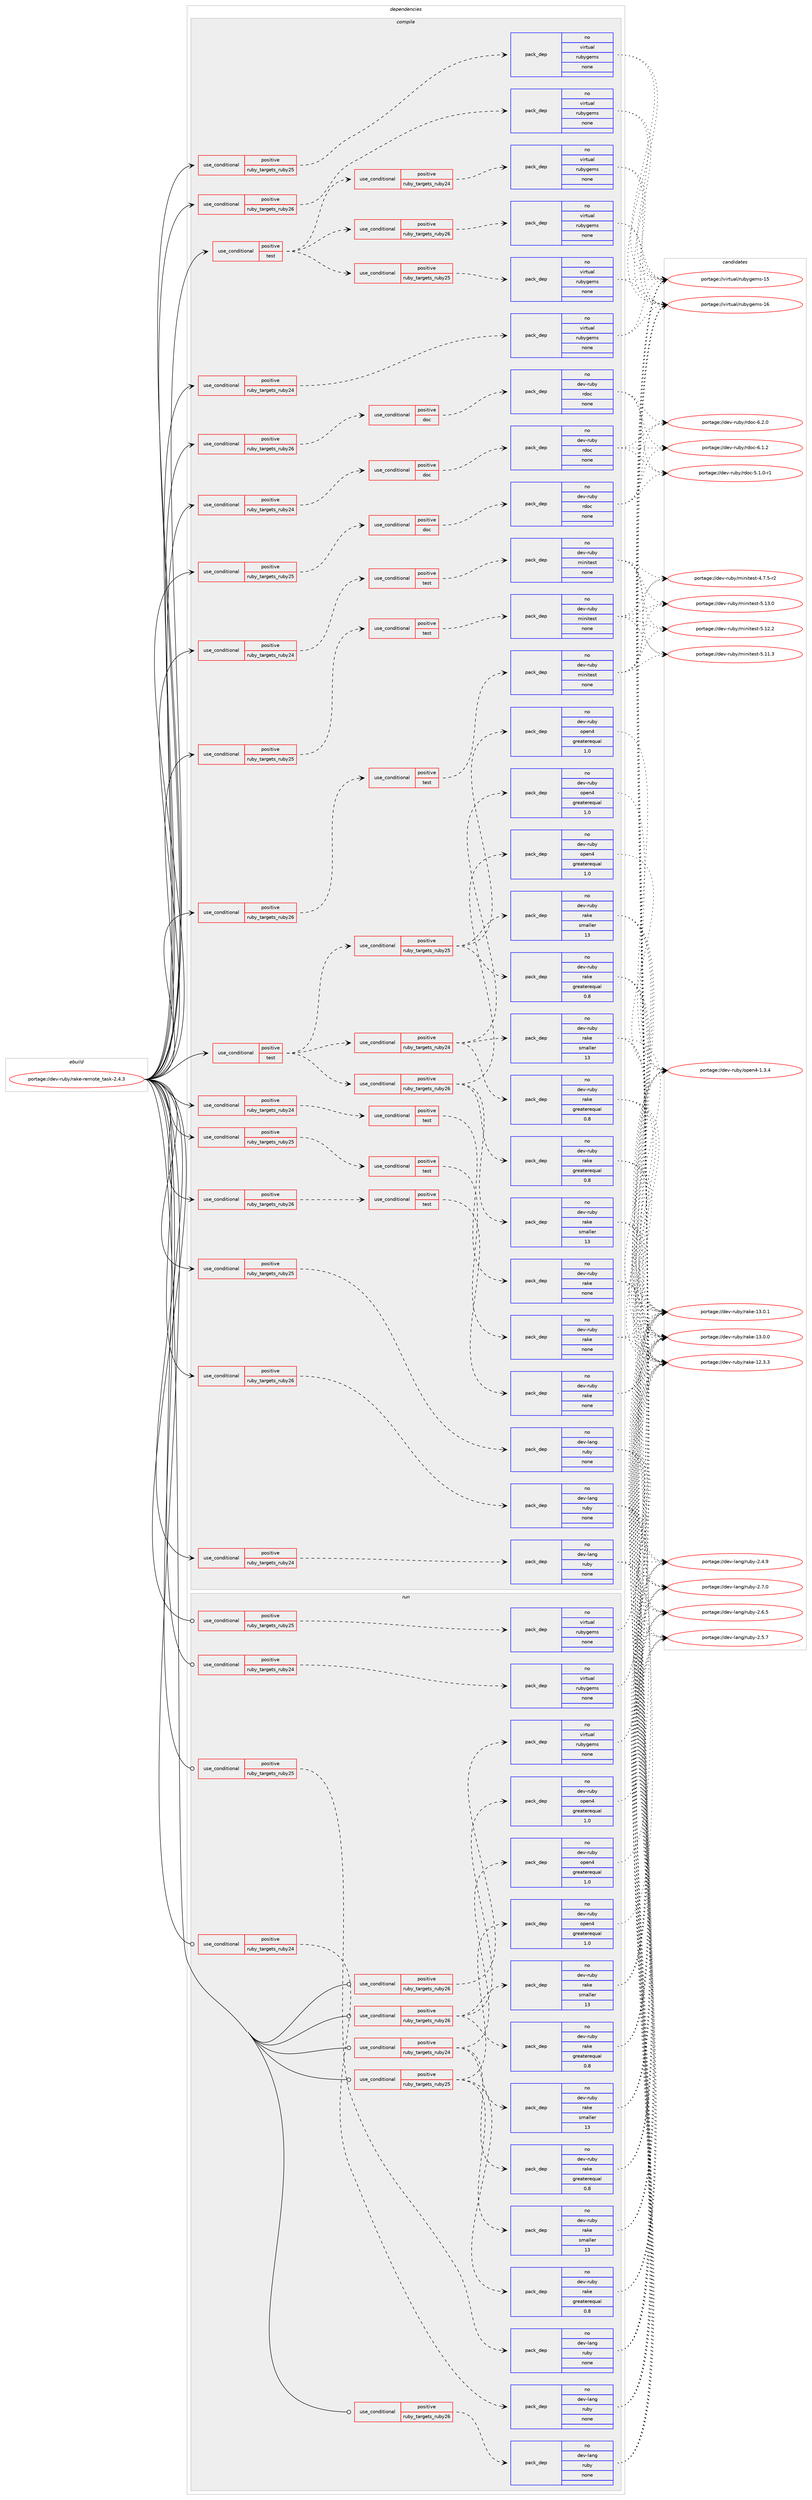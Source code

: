 digraph prolog {

# *************
# Graph options
# *************

newrank=true;
concentrate=true;
compound=true;
graph [rankdir=LR,fontname=Helvetica,fontsize=10,ranksep=1.5];#, ranksep=2.5, nodesep=0.2];
edge  [arrowhead=vee];
node  [fontname=Helvetica,fontsize=10];

# **********
# The ebuild
# **********

subgraph cluster_leftcol {
color=gray;
label=<<i>ebuild</i>>;
id [label="portage://dev-ruby/rake-remote_task-2.4.3", color=red, width=4, href="../dev-ruby/rake-remote_task-2.4.3.svg"];
}

# ****************
# The dependencies
# ****************

subgraph cluster_midcol {
color=gray;
label=<<i>dependencies</i>>;
subgraph cluster_compile {
fillcolor="#eeeeee";
style=filled;
label=<<i>compile</i>>;
subgraph cond76704 {
dependency335317 [label=<<TABLE BORDER="0" CELLBORDER="1" CELLSPACING="0" CELLPADDING="4"><TR><TD ROWSPAN="3" CELLPADDING="10">use_conditional</TD></TR><TR><TD>positive</TD></TR><TR><TD>ruby_targets_ruby24</TD></TR></TABLE>>, shape=none, color=red];
subgraph cond76705 {
dependency335318 [label=<<TABLE BORDER="0" CELLBORDER="1" CELLSPACING="0" CELLPADDING="4"><TR><TD ROWSPAN="3" CELLPADDING="10">use_conditional</TD></TR><TR><TD>positive</TD></TR><TR><TD>doc</TD></TR></TABLE>>, shape=none, color=red];
subgraph pack253866 {
dependency335319 [label=<<TABLE BORDER="0" CELLBORDER="1" CELLSPACING="0" CELLPADDING="4" WIDTH="220"><TR><TD ROWSPAN="6" CELLPADDING="30">pack_dep</TD></TR><TR><TD WIDTH="110">no</TD></TR><TR><TD>dev-ruby</TD></TR><TR><TD>rdoc</TD></TR><TR><TD>none</TD></TR><TR><TD></TD></TR></TABLE>>, shape=none, color=blue];
}
dependency335318:e -> dependency335319:w [weight=20,style="dashed",arrowhead="vee"];
}
dependency335317:e -> dependency335318:w [weight=20,style="dashed",arrowhead="vee"];
}
id:e -> dependency335317:w [weight=20,style="solid",arrowhead="vee"];
subgraph cond76706 {
dependency335320 [label=<<TABLE BORDER="0" CELLBORDER="1" CELLSPACING="0" CELLPADDING="4"><TR><TD ROWSPAN="3" CELLPADDING="10">use_conditional</TD></TR><TR><TD>positive</TD></TR><TR><TD>ruby_targets_ruby24</TD></TR></TABLE>>, shape=none, color=red];
subgraph cond76707 {
dependency335321 [label=<<TABLE BORDER="0" CELLBORDER="1" CELLSPACING="0" CELLPADDING="4"><TR><TD ROWSPAN="3" CELLPADDING="10">use_conditional</TD></TR><TR><TD>positive</TD></TR><TR><TD>test</TD></TR></TABLE>>, shape=none, color=red];
subgraph pack253867 {
dependency335322 [label=<<TABLE BORDER="0" CELLBORDER="1" CELLSPACING="0" CELLPADDING="4" WIDTH="220"><TR><TD ROWSPAN="6" CELLPADDING="30">pack_dep</TD></TR><TR><TD WIDTH="110">no</TD></TR><TR><TD>dev-ruby</TD></TR><TR><TD>minitest</TD></TR><TR><TD>none</TD></TR><TR><TD></TD></TR></TABLE>>, shape=none, color=blue];
}
dependency335321:e -> dependency335322:w [weight=20,style="dashed",arrowhead="vee"];
}
dependency335320:e -> dependency335321:w [weight=20,style="dashed",arrowhead="vee"];
}
id:e -> dependency335320:w [weight=20,style="solid",arrowhead="vee"];
subgraph cond76708 {
dependency335323 [label=<<TABLE BORDER="0" CELLBORDER="1" CELLSPACING="0" CELLPADDING="4"><TR><TD ROWSPAN="3" CELLPADDING="10">use_conditional</TD></TR><TR><TD>positive</TD></TR><TR><TD>ruby_targets_ruby24</TD></TR></TABLE>>, shape=none, color=red];
subgraph cond76709 {
dependency335324 [label=<<TABLE BORDER="0" CELLBORDER="1" CELLSPACING="0" CELLPADDING="4"><TR><TD ROWSPAN="3" CELLPADDING="10">use_conditional</TD></TR><TR><TD>positive</TD></TR><TR><TD>test</TD></TR></TABLE>>, shape=none, color=red];
subgraph pack253868 {
dependency335325 [label=<<TABLE BORDER="0" CELLBORDER="1" CELLSPACING="0" CELLPADDING="4" WIDTH="220"><TR><TD ROWSPAN="6" CELLPADDING="30">pack_dep</TD></TR><TR><TD WIDTH="110">no</TD></TR><TR><TD>dev-ruby</TD></TR><TR><TD>rake</TD></TR><TR><TD>none</TD></TR><TR><TD></TD></TR></TABLE>>, shape=none, color=blue];
}
dependency335324:e -> dependency335325:w [weight=20,style="dashed",arrowhead="vee"];
}
dependency335323:e -> dependency335324:w [weight=20,style="dashed",arrowhead="vee"];
}
id:e -> dependency335323:w [weight=20,style="solid",arrowhead="vee"];
subgraph cond76710 {
dependency335326 [label=<<TABLE BORDER="0" CELLBORDER="1" CELLSPACING="0" CELLPADDING="4"><TR><TD ROWSPAN="3" CELLPADDING="10">use_conditional</TD></TR><TR><TD>positive</TD></TR><TR><TD>ruby_targets_ruby24</TD></TR></TABLE>>, shape=none, color=red];
subgraph pack253869 {
dependency335327 [label=<<TABLE BORDER="0" CELLBORDER="1" CELLSPACING="0" CELLPADDING="4" WIDTH="220"><TR><TD ROWSPAN="6" CELLPADDING="30">pack_dep</TD></TR><TR><TD WIDTH="110">no</TD></TR><TR><TD>dev-lang</TD></TR><TR><TD>ruby</TD></TR><TR><TD>none</TD></TR><TR><TD></TD></TR></TABLE>>, shape=none, color=blue];
}
dependency335326:e -> dependency335327:w [weight=20,style="dashed",arrowhead="vee"];
}
id:e -> dependency335326:w [weight=20,style="solid",arrowhead="vee"];
subgraph cond76711 {
dependency335328 [label=<<TABLE BORDER="0" CELLBORDER="1" CELLSPACING="0" CELLPADDING="4"><TR><TD ROWSPAN="3" CELLPADDING="10">use_conditional</TD></TR><TR><TD>positive</TD></TR><TR><TD>ruby_targets_ruby24</TD></TR></TABLE>>, shape=none, color=red];
subgraph pack253870 {
dependency335329 [label=<<TABLE BORDER="0" CELLBORDER="1" CELLSPACING="0" CELLPADDING="4" WIDTH="220"><TR><TD ROWSPAN="6" CELLPADDING="30">pack_dep</TD></TR><TR><TD WIDTH="110">no</TD></TR><TR><TD>virtual</TD></TR><TR><TD>rubygems</TD></TR><TR><TD>none</TD></TR><TR><TD></TD></TR></TABLE>>, shape=none, color=blue];
}
dependency335328:e -> dependency335329:w [weight=20,style="dashed",arrowhead="vee"];
}
id:e -> dependency335328:w [weight=20,style="solid",arrowhead="vee"];
subgraph cond76712 {
dependency335330 [label=<<TABLE BORDER="0" CELLBORDER="1" CELLSPACING="0" CELLPADDING="4"><TR><TD ROWSPAN="3" CELLPADDING="10">use_conditional</TD></TR><TR><TD>positive</TD></TR><TR><TD>ruby_targets_ruby25</TD></TR></TABLE>>, shape=none, color=red];
subgraph cond76713 {
dependency335331 [label=<<TABLE BORDER="0" CELLBORDER="1" CELLSPACING="0" CELLPADDING="4"><TR><TD ROWSPAN="3" CELLPADDING="10">use_conditional</TD></TR><TR><TD>positive</TD></TR><TR><TD>doc</TD></TR></TABLE>>, shape=none, color=red];
subgraph pack253871 {
dependency335332 [label=<<TABLE BORDER="0" CELLBORDER="1" CELLSPACING="0" CELLPADDING="4" WIDTH="220"><TR><TD ROWSPAN="6" CELLPADDING="30">pack_dep</TD></TR><TR><TD WIDTH="110">no</TD></TR><TR><TD>dev-ruby</TD></TR><TR><TD>rdoc</TD></TR><TR><TD>none</TD></TR><TR><TD></TD></TR></TABLE>>, shape=none, color=blue];
}
dependency335331:e -> dependency335332:w [weight=20,style="dashed",arrowhead="vee"];
}
dependency335330:e -> dependency335331:w [weight=20,style="dashed",arrowhead="vee"];
}
id:e -> dependency335330:w [weight=20,style="solid",arrowhead="vee"];
subgraph cond76714 {
dependency335333 [label=<<TABLE BORDER="0" CELLBORDER="1" CELLSPACING="0" CELLPADDING="4"><TR><TD ROWSPAN="3" CELLPADDING="10">use_conditional</TD></TR><TR><TD>positive</TD></TR><TR><TD>ruby_targets_ruby25</TD></TR></TABLE>>, shape=none, color=red];
subgraph cond76715 {
dependency335334 [label=<<TABLE BORDER="0" CELLBORDER="1" CELLSPACING="0" CELLPADDING="4"><TR><TD ROWSPAN="3" CELLPADDING="10">use_conditional</TD></TR><TR><TD>positive</TD></TR><TR><TD>test</TD></TR></TABLE>>, shape=none, color=red];
subgraph pack253872 {
dependency335335 [label=<<TABLE BORDER="0" CELLBORDER="1" CELLSPACING="0" CELLPADDING="4" WIDTH="220"><TR><TD ROWSPAN="6" CELLPADDING="30">pack_dep</TD></TR><TR><TD WIDTH="110">no</TD></TR><TR><TD>dev-ruby</TD></TR><TR><TD>minitest</TD></TR><TR><TD>none</TD></TR><TR><TD></TD></TR></TABLE>>, shape=none, color=blue];
}
dependency335334:e -> dependency335335:w [weight=20,style="dashed",arrowhead="vee"];
}
dependency335333:e -> dependency335334:w [weight=20,style="dashed",arrowhead="vee"];
}
id:e -> dependency335333:w [weight=20,style="solid",arrowhead="vee"];
subgraph cond76716 {
dependency335336 [label=<<TABLE BORDER="0" CELLBORDER="1" CELLSPACING="0" CELLPADDING="4"><TR><TD ROWSPAN="3" CELLPADDING="10">use_conditional</TD></TR><TR><TD>positive</TD></TR><TR><TD>ruby_targets_ruby25</TD></TR></TABLE>>, shape=none, color=red];
subgraph cond76717 {
dependency335337 [label=<<TABLE BORDER="0" CELLBORDER="1" CELLSPACING="0" CELLPADDING="4"><TR><TD ROWSPAN="3" CELLPADDING="10">use_conditional</TD></TR><TR><TD>positive</TD></TR><TR><TD>test</TD></TR></TABLE>>, shape=none, color=red];
subgraph pack253873 {
dependency335338 [label=<<TABLE BORDER="0" CELLBORDER="1" CELLSPACING="0" CELLPADDING="4" WIDTH="220"><TR><TD ROWSPAN="6" CELLPADDING="30">pack_dep</TD></TR><TR><TD WIDTH="110">no</TD></TR><TR><TD>dev-ruby</TD></TR><TR><TD>rake</TD></TR><TR><TD>none</TD></TR><TR><TD></TD></TR></TABLE>>, shape=none, color=blue];
}
dependency335337:e -> dependency335338:w [weight=20,style="dashed",arrowhead="vee"];
}
dependency335336:e -> dependency335337:w [weight=20,style="dashed",arrowhead="vee"];
}
id:e -> dependency335336:w [weight=20,style="solid",arrowhead="vee"];
subgraph cond76718 {
dependency335339 [label=<<TABLE BORDER="0" CELLBORDER="1" CELLSPACING="0" CELLPADDING="4"><TR><TD ROWSPAN="3" CELLPADDING="10">use_conditional</TD></TR><TR><TD>positive</TD></TR><TR><TD>ruby_targets_ruby25</TD></TR></TABLE>>, shape=none, color=red];
subgraph pack253874 {
dependency335340 [label=<<TABLE BORDER="0" CELLBORDER="1" CELLSPACING="0" CELLPADDING="4" WIDTH="220"><TR><TD ROWSPAN="6" CELLPADDING="30">pack_dep</TD></TR><TR><TD WIDTH="110">no</TD></TR><TR><TD>dev-lang</TD></TR><TR><TD>ruby</TD></TR><TR><TD>none</TD></TR><TR><TD></TD></TR></TABLE>>, shape=none, color=blue];
}
dependency335339:e -> dependency335340:w [weight=20,style="dashed",arrowhead="vee"];
}
id:e -> dependency335339:w [weight=20,style="solid",arrowhead="vee"];
subgraph cond76719 {
dependency335341 [label=<<TABLE BORDER="0" CELLBORDER="1" CELLSPACING="0" CELLPADDING="4"><TR><TD ROWSPAN="3" CELLPADDING="10">use_conditional</TD></TR><TR><TD>positive</TD></TR><TR><TD>ruby_targets_ruby25</TD></TR></TABLE>>, shape=none, color=red];
subgraph pack253875 {
dependency335342 [label=<<TABLE BORDER="0" CELLBORDER="1" CELLSPACING="0" CELLPADDING="4" WIDTH="220"><TR><TD ROWSPAN="6" CELLPADDING="30">pack_dep</TD></TR><TR><TD WIDTH="110">no</TD></TR><TR><TD>virtual</TD></TR><TR><TD>rubygems</TD></TR><TR><TD>none</TD></TR><TR><TD></TD></TR></TABLE>>, shape=none, color=blue];
}
dependency335341:e -> dependency335342:w [weight=20,style="dashed",arrowhead="vee"];
}
id:e -> dependency335341:w [weight=20,style="solid",arrowhead="vee"];
subgraph cond76720 {
dependency335343 [label=<<TABLE BORDER="0" CELLBORDER="1" CELLSPACING="0" CELLPADDING="4"><TR><TD ROWSPAN="3" CELLPADDING="10">use_conditional</TD></TR><TR><TD>positive</TD></TR><TR><TD>ruby_targets_ruby26</TD></TR></TABLE>>, shape=none, color=red];
subgraph cond76721 {
dependency335344 [label=<<TABLE BORDER="0" CELLBORDER="1" CELLSPACING="0" CELLPADDING="4"><TR><TD ROWSPAN="3" CELLPADDING="10">use_conditional</TD></TR><TR><TD>positive</TD></TR><TR><TD>doc</TD></TR></TABLE>>, shape=none, color=red];
subgraph pack253876 {
dependency335345 [label=<<TABLE BORDER="0" CELLBORDER="1" CELLSPACING="0" CELLPADDING="4" WIDTH="220"><TR><TD ROWSPAN="6" CELLPADDING="30">pack_dep</TD></TR><TR><TD WIDTH="110">no</TD></TR><TR><TD>dev-ruby</TD></TR><TR><TD>rdoc</TD></TR><TR><TD>none</TD></TR><TR><TD></TD></TR></TABLE>>, shape=none, color=blue];
}
dependency335344:e -> dependency335345:w [weight=20,style="dashed",arrowhead="vee"];
}
dependency335343:e -> dependency335344:w [weight=20,style="dashed",arrowhead="vee"];
}
id:e -> dependency335343:w [weight=20,style="solid",arrowhead="vee"];
subgraph cond76722 {
dependency335346 [label=<<TABLE BORDER="0" CELLBORDER="1" CELLSPACING="0" CELLPADDING="4"><TR><TD ROWSPAN="3" CELLPADDING="10">use_conditional</TD></TR><TR><TD>positive</TD></TR><TR><TD>ruby_targets_ruby26</TD></TR></TABLE>>, shape=none, color=red];
subgraph cond76723 {
dependency335347 [label=<<TABLE BORDER="0" CELLBORDER="1" CELLSPACING="0" CELLPADDING="4"><TR><TD ROWSPAN="3" CELLPADDING="10">use_conditional</TD></TR><TR><TD>positive</TD></TR><TR><TD>test</TD></TR></TABLE>>, shape=none, color=red];
subgraph pack253877 {
dependency335348 [label=<<TABLE BORDER="0" CELLBORDER="1" CELLSPACING="0" CELLPADDING="4" WIDTH="220"><TR><TD ROWSPAN="6" CELLPADDING="30">pack_dep</TD></TR><TR><TD WIDTH="110">no</TD></TR><TR><TD>dev-ruby</TD></TR><TR><TD>minitest</TD></TR><TR><TD>none</TD></TR><TR><TD></TD></TR></TABLE>>, shape=none, color=blue];
}
dependency335347:e -> dependency335348:w [weight=20,style="dashed",arrowhead="vee"];
}
dependency335346:e -> dependency335347:w [weight=20,style="dashed",arrowhead="vee"];
}
id:e -> dependency335346:w [weight=20,style="solid",arrowhead="vee"];
subgraph cond76724 {
dependency335349 [label=<<TABLE BORDER="0" CELLBORDER="1" CELLSPACING="0" CELLPADDING="4"><TR><TD ROWSPAN="3" CELLPADDING="10">use_conditional</TD></TR><TR><TD>positive</TD></TR><TR><TD>ruby_targets_ruby26</TD></TR></TABLE>>, shape=none, color=red];
subgraph cond76725 {
dependency335350 [label=<<TABLE BORDER="0" CELLBORDER="1" CELLSPACING="0" CELLPADDING="4"><TR><TD ROWSPAN="3" CELLPADDING="10">use_conditional</TD></TR><TR><TD>positive</TD></TR><TR><TD>test</TD></TR></TABLE>>, shape=none, color=red];
subgraph pack253878 {
dependency335351 [label=<<TABLE BORDER="0" CELLBORDER="1" CELLSPACING="0" CELLPADDING="4" WIDTH="220"><TR><TD ROWSPAN="6" CELLPADDING="30">pack_dep</TD></TR><TR><TD WIDTH="110">no</TD></TR><TR><TD>dev-ruby</TD></TR><TR><TD>rake</TD></TR><TR><TD>none</TD></TR><TR><TD></TD></TR></TABLE>>, shape=none, color=blue];
}
dependency335350:e -> dependency335351:w [weight=20,style="dashed",arrowhead="vee"];
}
dependency335349:e -> dependency335350:w [weight=20,style="dashed",arrowhead="vee"];
}
id:e -> dependency335349:w [weight=20,style="solid",arrowhead="vee"];
subgraph cond76726 {
dependency335352 [label=<<TABLE BORDER="0" CELLBORDER="1" CELLSPACING="0" CELLPADDING="4"><TR><TD ROWSPAN="3" CELLPADDING="10">use_conditional</TD></TR><TR><TD>positive</TD></TR><TR><TD>ruby_targets_ruby26</TD></TR></TABLE>>, shape=none, color=red];
subgraph pack253879 {
dependency335353 [label=<<TABLE BORDER="0" CELLBORDER="1" CELLSPACING="0" CELLPADDING="4" WIDTH="220"><TR><TD ROWSPAN="6" CELLPADDING="30">pack_dep</TD></TR><TR><TD WIDTH="110">no</TD></TR><TR><TD>dev-lang</TD></TR><TR><TD>ruby</TD></TR><TR><TD>none</TD></TR><TR><TD></TD></TR></TABLE>>, shape=none, color=blue];
}
dependency335352:e -> dependency335353:w [weight=20,style="dashed",arrowhead="vee"];
}
id:e -> dependency335352:w [weight=20,style="solid",arrowhead="vee"];
subgraph cond76727 {
dependency335354 [label=<<TABLE BORDER="0" CELLBORDER="1" CELLSPACING="0" CELLPADDING="4"><TR><TD ROWSPAN="3" CELLPADDING="10">use_conditional</TD></TR><TR><TD>positive</TD></TR><TR><TD>ruby_targets_ruby26</TD></TR></TABLE>>, shape=none, color=red];
subgraph pack253880 {
dependency335355 [label=<<TABLE BORDER="0" CELLBORDER="1" CELLSPACING="0" CELLPADDING="4" WIDTH="220"><TR><TD ROWSPAN="6" CELLPADDING="30">pack_dep</TD></TR><TR><TD WIDTH="110">no</TD></TR><TR><TD>virtual</TD></TR><TR><TD>rubygems</TD></TR><TR><TD>none</TD></TR><TR><TD></TD></TR></TABLE>>, shape=none, color=blue];
}
dependency335354:e -> dependency335355:w [weight=20,style="dashed",arrowhead="vee"];
}
id:e -> dependency335354:w [weight=20,style="solid",arrowhead="vee"];
subgraph cond76728 {
dependency335356 [label=<<TABLE BORDER="0" CELLBORDER="1" CELLSPACING="0" CELLPADDING="4"><TR><TD ROWSPAN="3" CELLPADDING="10">use_conditional</TD></TR><TR><TD>positive</TD></TR><TR><TD>test</TD></TR></TABLE>>, shape=none, color=red];
subgraph cond76729 {
dependency335357 [label=<<TABLE BORDER="0" CELLBORDER="1" CELLSPACING="0" CELLPADDING="4"><TR><TD ROWSPAN="3" CELLPADDING="10">use_conditional</TD></TR><TR><TD>positive</TD></TR><TR><TD>ruby_targets_ruby24</TD></TR></TABLE>>, shape=none, color=red];
subgraph pack253881 {
dependency335358 [label=<<TABLE BORDER="0" CELLBORDER="1" CELLSPACING="0" CELLPADDING="4" WIDTH="220"><TR><TD ROWSPAN="6" CELLPADDING="30">pack_dep</TD></TR><TR><TD WIDTH="110">no</TD></TR><TR><TD>dev-ruby</TD></TR><TR><TD>open4</TD></TR><TR><TD>greaterequal</TD></TR><TR><TD>1.0</TD></TR></TABLE>>, shape=none, color=blue];
}
dependency335357:e -> dependency335358:w [weight=20,style="dashed",arrowhead="vee"];
subgraph pack253882 {
dependency335359 [label=<<TABLE BORDER="0" CELLBORDER="1" CELLSPACING="0" CELLPADDING="4" WIDTH="220"><TR><TD ROWSPAN="6" CELLPADDING="30">pack_dep</TD></TR><TR><TD WIDTH="110">no</TD></TR><TR><TD>dev-ruby</TD></TR><TR><TD>rake</TD></TR><TR><TD>greaterequal</TD></TR><TR><TD>0.8</TD></TR></TABLE>>, shape=none, color=blue];
}
dependency335357:e -> dependency335359:w [weight=20,style="dashed",arrowhead="vee"];
subgraph pack253883 {
dependency335360 [label=<<TABLE BORDER="0" CELLBORDER="1" CELLSPACING="0" CELLPADDING="4" WIDTH="220"><TR><TD ROWSPAN="6" CELLPADDING="30">pack_dep</TD></TR><TR><TD WIDTH="110">no</TD></TR><TR><TD>dev-ruby</TD></TR><TR><TD>rake</TD></TR><TR><TD>smaller</TD></TR><TR><TD>13</TD></TR></TABLE>>, shape=none, color=blue];
}
dependency335357:e -> dependency335360:w [weight=20,style="dashed",arrowhead="vee"];
}
dependency335356:e -> dependency335357:w [weight=20,style="dashed",arrowhead="vee"];
subgraph cond76730 {
dependency335361 [label=<<TABLE BORDER="0" CELLBORDER="1" CELLSPACING="0" CELLPADDING="4"><TR><TD ROWSPAN="3" CELLPADDING="10">use_conditional</TD></TR><TR><TD>positive</TD></TR><TR><TD>ruby_targets_ruby25</TD></TR></TABLE>>, shape=none, color=red];
subgraph pack253884 {
dependency335362 [label=<<TABLE BORDER="0" CELLBORDER="1" CELLSPACING="0" CELLPADDING="4" WIDTH="220"><TR><TD ROWSPAN="6" CELLPADDING="30">pack_dep</TD></TR><TR><TD WIDTH="110">no</TD></TR><TR><TD>dev-ruby</TD></TR><TR><TD>open4</TD></TR><TR><TD>greaterequal</TD></TR><TR><TD>1.0</TD></TR></TABLE>>, shape=none, color=blue];
}
dependency335361:e -> dependency335362:w [weight=20,style="dashed",arrowhead="vee"];
subgraph pack253885 {
dependency335363 [label=<<TABLE BORDER="0" CELLBORDER="1" CELLSPACING="0" CELLPADDING="4" WIDTH="220"><TR><TD ROWSPAN="6" CELLPADDING="30">pack_dep</TD></TR><TR><TD WIDTH="110">no</TD></TR><TR><TD>dev-ruby</TD></TR><TR><TD>rake</TD></TR><TR><TD>greaterequal</TD></TR><TR><TD>0.8</TD></TR></TABLE>>, shape=none, color=blue];
}
dependency335361:e -> dependency335363:w [weight=20,style="dashed",arrowhead="vee"];
subgraph pack253886 {
dependency335364 [label=<<TABLE BORDER="0" CELLBORDER="1" CELLSPACING="0" CELLPADDING="4" WIDTH="220"><TR><TD ROWSPAN="6" CELLPADDING="30">pack_dep</TD></TR><TR><TD WIDTH="110">no</TD></TR><TR><TD>dev-ruby</TD></TR><TR><TD>rake</TD></TR><TR><TD>smaller</TD></TR><TR><TD>13</TD></TR></TABLE>>, shape=none, color=blue];
}
dependency335361:e -> dependency335364:w [weight=20,style="dashed",arrowhead="vee"];
}
dependency335356:e -> dependency335361:w [weight=20,style="dashed",arrowhead="vee"];
subgraph cond76731 {
dependency335365 [label=<<TABLE BORDER="0" CELLBORDER="1" CELLSPACING="0" CELLPADDING="4"><TR><TD ROWSPAN="3" CELLPADDING="10">use_conditional</TD></TR><TR><TD>positive</TD></TR><TR><TD>ruby_targets_ruby26</TD></TR></TABLE>>, shape=none, color=red];
subgraph pack253887 {
dependency335366 [label=<<TABLE BORDER="0" CELLBORDER="1" CELLSPACING="0" CELLPADDING="4" WIDTH="220"><TR><TD ROWSPAN="6" CELLPADDING="30">pack_dep</TD></TR><TR><TD WIDTH="110">no</TD></TR><TR><TD>dev-ruby</TD></TR><TR><TD>open4</TD></TR><TR><TD>greaterequal</TD></TR><TR><TD>1.0</TD></TR></TABLE>>, shape=none, color=blue];
}
dependency335365:e -> dependency335366:w [weight=20,style="dashed",arrowhead="vee"];
subgraph pack253888 {
dependency335367 [label=<<TABLE BORDER="0" CELLBORDER="1" CELLSPACING="0" CELLPADDING="4" WIDTH="220"><TR><TD ROWSPAN="6" CELLPADDING="30">pack_dep</TD></TR><TR><TD WIDTH="110">no</TD></TR><TR><TD>dev-ruby</TD></TR><TR><TD>rake</TD></TR><TR><TD>greaterequal</TD></TR><TR><TD>0.8</TD></TR></TABLE>>, shape=none, color=blue];
}
dependency335365:e -> dependency335367:w [weight=20,style="dashed",arrowhead="vee"];
subgraph pack253889 {
dependency335368 [label=<<TABLE BORDER="0" CELLBORDER="1" CELLSPACING="0" CELLPADDING="4" WIDTH="220"><TR><TD ROWSPAN="6" CELLPADDING="30">pack_dep</TD></TR><TR><TD WIDTH="110">no</TD></TR><TR><TD>dev-ruby</TD></TR><TR><TD>rake</TD></TR><TR><TD>smaller</TD></TR><TR><TD>13</TD></TR></TABLE>>, shape=none, color=blue];
}
dependency335365:e -> dependency335368:w [weight=20,style="dashed",arrowhead="vee"];
}
dependency335356:e -> dependency335365:w [weight=20,style="dashed",arrowhead="vee"];
}
id:e -> dependency335356:w [weight=20,style="solid",arrowhead="vee"];
subgraph cond76732 {
dependency335369 [label=<<TABLE BORDER="0" CELLBORDER="1" CELLSPACING="0" CELLPADDING="4"><TR><TD ROWSPAN="3" CELLPADDING="10">use_conditional</TD></TR><TR><TD>positive</TD></TR><TR><TD>test</TD></TR></TABLE>>, shape=none, color=red];
subgraph cond76733 {
dependency335370 [label=<<TABLE BORDER="0" CELLBORDER="1" CELLSPACING="0" CELLPADDING="4"><TR><TD ROWSPAN="3" CELLPADDING="10">use_conditional</TD></TR><TR><TD>positive</TD></TR><TR><TD>ruby_targets_ruby24</TD></TR></TABLE>>, shape=none, color=red];
subgraph pack253890 {
dependency335371 [label=<<TABLE BORDER="0" CELLBORDER="1" CELLSPACING="0" CELLPADDING="4" WIDTH="220"><TR><TD ROWSPAN="6" CELLPADDING="30">pack_dep</TD></TR><TR><TD WIDTH="110">no</TD></TR><TR><TD>virtual</TD></TR><TR><TD>rubygems</TD></TR><TR><TD>none</TD></TR><TR><TD></TD></TR></TABLE>>, shape=none, color=blue];
}
dependency335370:e -> dependency335371:w [weight=20,style="dashed",arrowhead="vee"];
}
dependency335369:e -> dependency335370:w [weight=20,style="dashed",arrowhead="vee"];
subgraph cond76734 {
dependency335372 [label=<<TABLE BORDER="0" CELLBORDER="1" CELLSPACING="0" CELLPADDING="4"><TR><TD ROWSPAN="3" CELLPADDING="10">use_conditional</TD></TR><TR><TD>positive</TD></TR><TR><TD>ruby_targets_ruby25</TD></TR></TABLE>>, shape=none, color=red];
subgraph pack253891 {
dependency335373 [label=<<TABLE BORDER="0" CELLBORDER="1" CELLSPACING="0" CELLPADDING="4" WIDTH="220"><TR><TD ROWSPAN="6" CELLPADDING="30">pack_dep</TD></TR><TR><TD WIDTH="110">no</TD></TR><TR><TD>virtual</TD></TR><TR><TD>rubygems</TD></TR><TR><TD>none</TD></TR><TR><TD></TD></TR></TABLE>>, shape=none, color=blue];
}
dependency335372:e -> dependency335373:w [weight=20,style="dashed",arrowhead="vee"];
}
dependency335369:e -> dependency335372:w [weight=20,style="dashed",arrowhead="vee"];
subgraph cond76735 {
dependency335374 [label=<<TABLE BORDER="0" CELLBORDER="1" CELLSPACING="0" CELLPADDING="4"><TR><TD ROWSPAN="3" CELLPADDING="10">use_conditional</TD></TR><TR><TD>positive</TD></TR><TR><TD>ruby_targets_ruby26</TD></TR></TABLE>>, shape=none, color=red];
subgraph pack253892 {
dependency335375 [label=<<TABLE BORDER="0" CELLBORDER="1" CELLSPACING="0" CELLPADDING="4" WIDTH="220"><TR><TD ROWSPAN="6" CELLPADDING="30">pack_dep</TD></TR><TR><TD WIDTH="110">no</TD></TR><TR><TD>virtual</TD></TR><TR><TD>rubygems</TD></TR><TR><TD>none</TD></TR><TR><TD></TD></TR></TABLE>>, shape=none, color=blue];
}
dependency335374:e -> dependency335375:w [weight=20,style="dashed",arrowhead="vee"];
}
dependency335369:e -> dependency335374:w [weight=20,style="dashed",arrowhead="vee"];
}
id:e -> dependency335369:w [weight=20,style="solid",arrowhead="vee"];
}
subgraph cluster_compileandrun {
fillcolor="#eeeeee";
style=filled;
label=<<i>compile and run</i>>;
}
subgraph cluster_run {
fillcolor="#eeeeee";
style=filled;
label=<<i>run</i>>;
subgraph cond76736 {
dependency335376 [label=<<TABLE BORDER="0" CELLBORDER="1" CELLSPACING="0" CELLPADDING="4"><TR><TD ROWSPAN="3" CELLPADDING="10">use_conditional</TD></TR><TR><TD>positive</TD></TR><TR><TD>ruby_targets_ruby24</TD></TR></TABLE>>, shape=none, color=red];
subgraph pack253893 {
dependency335377 [label=<<TABLE BORDER="0" CELLBORDER="1" CELLSPACING="0" CELLPADDING="4" WIDTH="220"><TR><TD ROWSPAN="6" CELLPADDING="30">pack_dep</TD></TR><TR><TD WIDTH="110">no</TD></TR><TR><TD>dev-lang</TD></TR><TR><TD>ruby</TD></TR><TR><TD>none</TD></TR><TR><TD></TD></TR></TABLE>>, shape=none, color=blue];
}
dependency335376:e -> dependency335377:w [weight=20,style="dashed",arrowhead="vee"];
}
id:e -> dependency335376:w [weight=20,style="solid",arrowhead="odot"];
subgraph cond76737 {
dependency335378 [label=<<TABLE BORDER="0" CELLBORDER="1" CELLSPACING="0" CELLPADDING="4"><TR><TD ROWSPAN="3" CELLPADDING="10">use_conditional</TD></TR><TR><TD>positive</TD></TR><TR><TD>ruby_targets_ruby24</TD></TR></TABLE>>, shape=none, color=red];
subgraph pack253894 {
dependency335379 [label=<<TABLE BORDER="0" CELLBORDER="1" CELLSPACING="0" CELLPADDING="4" WIDTH="220"><TR><TD ROWSPAN="6" CELLPADDING="30">pack_dep</TD></TR><TR><TD WIDTH="110">no</TD></TR><TR><TD>dev-ruby</TD></TR><TR><TD>open4</TD></TR><TR><TD>greaterequal</TD></TR><TR><TD>1.0</TD></TR></TABLE>>, shape=none, color=blue];
}
dependency335378:e -> dependency335379:w [weight=20,style="dashed",arrowhead="vee"];
subgraph pack253895 {
dependency335380 [label=<<TABLE BORDER="0" CELLBORDER="1" CELLSPACING="0" CELLPADDING="4" WIDTH="220"><TR><TD ROWSPAN="6" CELLPADDING="30">pack_dep</TD></TR><TR><TD WIDTH="110">no</TD></TR><TR><TD>dev-ruby</TD></TR><TR><TD>rake</TD></TR><TR><TD>greaterequal</TD></TR><TR><TD>0.8</TD></TR></TABLE>>, shape=none, color=blue];
}
dependency335378:e -> dependency335380:w [weight=20,style="dashed",arrowhead="vee"];
subgraph pack253896 {
dependency335381 [label=<<TABLE BORDER="0" CELLBORDER="1" CELLSPACING="0" CELLPADDING="4" WIDTH="220"><TR><TD ROWSPAN="6" CELLPADDING="30">pack_dep</TD></TR><TR><TD WIDTH="110">no</TD></TR><TR><TD>dev-ruby</TD></TR><TR><TD>rake</TD></TR><TR><TD>smaller</TD></TR><TR><TD>13</TD></TR></TABLE>>, shape=none, color=blue];
}
dependency335378:e -> dependency335381:w [weight=20,style="dashed",arrowhead="vee"];
}
id:e -> dependency335378:w [weight=20,style="solid",arrowhead="odot"];
subgraph cond76738 {
dependency335382 [label=<<TABLE BORDER="0" CELLBORDER="1" CELLSPACING="0" CELLPADDING="4"><TR><TD ROWSPAN="3" CELLPADDING="10">use_conditional</TD></TR><TR><TD>positive</TD></TR><TR><TD>ruby_targets_ruby24</TD></TR></TABLE>>, shape=none, color=red];
subgraph pack253897 {
dependency335383 [label=<<TABLE BORDER="0" CELLBORDER="1" CELLSPACING="0" CELLPADDING="4" WIDTH="220"><TR><TD ROWSPAN="6" CELLPADDING="30">pack_dep</TD></TR><TR><TD WIDTH="110">no</TD></TR><TR><TD>virtual</TD></TR><TR><TD>rubygems</TD></TR><TR><TD>none</TD></TR><TR><TD></TD></TR></TABLE>>, shape=none, color=blue];
}
dependency335382:e -> dependency335383:w [weight=20,style="dashed",arrowhead="vee"];
}
id:e -> dependency335382:w [weight=20,style="solid",arrowhead="odot"];
subgraph cond76739 {
dependency335384 [label=<<TABLE BORDER="0" CELLBORDER="1" CELLSPACING="0" CELLPADDING="4"><TR><TD ROWSPAN="3" CELLPADDING="10">use_conditional</TD></TR><TR><TD>positive</TD></TR><TR><TD>ruby_targets_ruby25</TD></TR></TABLE>>, shape=none, color=red];
subgraph pack253898 {
dependency335385 [label=<<TABLE BORDER="0" CELLBORDER="1" CELLSPACING="0" CELLPADDING="4" WIDTH="220"><TR><TD ROWSPAN="6" CELLPADDING="30">pack_dep</TD></TR><TR><TD WIDTH="110">no</TD></TR><TR><TD>dev-lang</TD></TR><TR><TD>ruby</TD></TR><TR><TD>none</TD></TR><TR><TD></TD></TR></TABLE>>, shape=none, color=blue];
}
dependency335384:e -> dependency335385:w [weight=20,style="dashed",arrowhead="vee"];
}
id:e -> dependency335384:w [weight=20,style="solid",arrowhead="odot"];
subgraph cond76740 {
dependency335386 [label=<<TABLE BORDER="0" CELLBORDER="1" CELLSPACING="0" CELLPADDING="4"><TR><TD ROWSPAN="3" CELLPADDING="10">use_conditional</TD></TR><TR><TD>positive</TD></TR><TR><TD>ruby_targets_ruby25</TD></TR></TABLE>>, shape=none, color=red];
subgraph pack253899 {
dependency335387 [label=<<TABLE BORDER="0" CELLBORDER="1" CELLSPACING="0" CELLPADDING="4" WIDTH="220"><TR><TD ROWSPAN="6" CELLPADDING="30">pack_dep</TD></TR><TR><TD WIDTH="110">no</TD></TR><TR><TD>dev-ruby</TD></TR><TR><TD>open4</TD></TR><TR><TD>greaterequal</TD></TR><TR><TD>1.0</TD></TR></TABLE>>, shape=none, color=blue];
}
dependency335386:e -> dependency335387:w [weight=20,style="dashed",arrowhead="vee"];
subgraph pack253900 {
dependency335388 [label=<<TABLE BORDER="0" CELLBORDER="1" CELLSPACING="0" CELLPADDING="4" WIDTH="220"><TR><TD ROWSPAN="6" CELLPADDING="30">pack_dep</TD></TR><TR><TD WIDTH="110">no</TD></TR><TR><TD>dev-ruby</TD></TR><TR><TD>rake</TD></TR><TR><TD>greaterequal</TD></TR><TR><TD>0.8</TD></TR></TABLE>>, shape=none, color=blue];
}
dependency335386:e -> dependency335388:w [weight=20,style="dashed",arrowhead="vee"];
subgraph pack253901 {
dependency335389 [label=<<TABLE BORDER="0" CELLBORDER="1" CELLSPACING="0" CELLPADDING="4" WIDTH="220"><TR><TD ROWSPAN="6" CELLPADDING="30">pack_dep</TD></TR><TR><TD WIDTH="110">no</TD></TR><TR><TD>dev-ruby</TD></TR><TR><TD>rake</TD></TR><TR><TD>smaller</TD></TR><TR><TD>13</TD></TR></TABLE>>, shape=none, color=blue];
}
dependency335386:e -> dependency335389:w [weight=20,style="dashed",arrowhead="vee"];
}
id:e -> dependency335386:w [weight=20,style="solid",arrowhead="odot"];
subgraph cond76741 {
dependency335390 [label=<<TABLE BORDER="0" CELLBORDER="1" CELLSPACING="0" CELLPADDING="4"><TR><TD ROWSPAN="3" CELLPADDING="10">use_conditional</TD></TR><TR><TD>positive</TD></TR><TR><TD>ruby_targets_ruby25</TD></TR></TABLE>>, shape=none, color=red];
subgraph pack253902 {
dependency335391 [label=<<TABLE BORDER="0" CELLBORDER="1" CELLSPACING="0" CELLPADDING="4" WIDTH="220"><TR><TD ROWSPAN="6" CELLPADDING="30">pack_dep</TD></TR><TR><TD WIDTH="110">no</TD></TR><TR><TD>virtual</TD></TR><TR><TD>rubygems</TD></TR><TR><TD>none</TD></TR><TR><TD></TD></TR></TABLE>>, shape=none, color=blue];
}
dependency335390:e -> dependency335391:w [weight=20,style="dashed",arrowhead="vee"];
}
id:e -> dependency335390:w [weight=20,style="solid",arrowhead="odot"];
subgraph cond76742 {
dependency335392 [label=<<TABLE BORDER="0" CELLBORDER="1" CELLSPACING="0" CELLPADDING="4"><TR><TD ROWSPAN="3" CELLPADDING="10">use_conditional</TD></TR><TR><TD>positive</TD></TR><TR><TD>ruby_targets_ruby26</TD></TR></TABLE>>, shape=none, color=red];
subgraph pack253903 {
dependency335393 [label=<<TABLE BORDER="0" CELLBORDER="1" CELLSPACING="0" CELLPADDING="4" WIDTH="220"><TR><TD ROWSPAN="6" CELLPADDING="30">pack_dep</TD></TR><TR><TD WIDTH="110">no</TD></TR><TR><TD>dev-lang</TD></TR><TR><TD>ruby</TD></TR><TR><TD>none</TD></TR><TR><TD></TD></TR></TABLE>>, shape=none, color=blue];
}
dependency335392:e -> dependency335393:w [weight=20,style="dashed",arrowhead="vee"];
}
id:e -> dependency335392:w [weight=20,style="solid",arrowhead="odot"];
subgraph cond76743 {
dependency335394 [label=<<TABLE BORDER="0" CELLBORDER="1" CELLSPACING="0" CELLPADDING="4"><TR><TD ROWSPAN="3" CELLPADDING="10">use_conditional</TD></TR><TR><TD>positive</TD></TR><TR><TD>ruby_targets_ruby26</TD></TR></TABLE>>, shape=none, color=red];
subgraph pack253904 {
dependency335395 [label=<<TABLE BORDER="0" CELLBORDER="1" CELLSPACING="0" CELLPADDING="4" WIDTH="220"><TR><TD ROWSPAN="6" CELLPADDING="30">pack_dep</TD></TR><TR><TD WIDTH="110">no</TD></TR><TR><TD>dev-ruby</TD></TR><TR><TD>open4</TD></TR><TR><TD>greaterequal</TD></TR><TR><TD>1.0</TD></TR></TABLE>>, shape=none, color=blue];
}
dependency335394:e -> dependency335395:w [weight=20,style="dashed",arrowhead="vee"];
subgraph pack253905 {
dependency335396 [label=<<TABLE BORDER="0" CELLBORDER="1" CELLSPACING="0" CELLPADDING="4" WIDTH="220"><TR><TD ROWSPAN="6" CELLPADDING="30">pack_dep</TD></TR><TR><TD WIDTH="110">no</TD></TR><TR><TD>dev-ruby</TD></TR><TR><TD>rake</TD></TR><TR><TD>greaterequal</TD></TR><TR><TD>0.8</TD></TR></TABLE>>, shape=none, color=blue];
}
dependency335394:e -> dependency335396:w [weight=20,style="dashed",arrowhead="vee"];
subgraph pack253906 {
dependency335397 [label=<<TABLE BORDER="0" CELLBORDER="1" CELLSPACING="0" CELLPADDING="4" WIDTH="220"><TR><TD ROWSPAN="6" CELLPADDING="30">pack_dep</TD></TR><TR><TD WIDTH="110">no</TD></TR><TR><TD>dev-ruby</TD></TR><TR><TD>rake</TD></TR><TR><TD>smaller</TD></TR><TR><TD>13</TD></TR></TABLE>>, shape=none, color=blue];
}
dependency335394:e -> dependency335397:w [weight=20,style="dashed",arrowhead="vee"];
}
id:e -> dependency335394:w [weight=20,style="solid",arrowhead="odot"];
subgraph cond76744 {
dependency335398 [label=<<TABLE BORDER="0" CELLBORDER="1" CELLSPACING="0" CELLPADDING="4"><TR><TD ROWSPAN="3" CELLPADDING="10">use_conditional</TD></TR><TR><TD>positive</TD></TR><TR><TD>ruby_targets_ruby26</TD></TR></TABLE>>, shape=none, color=red];
subgraph pack253907 {
dependency335399 [label=<<TABLE BORDER="0" CELLBORDER="1" CELLSPACING="0" CELLPADDING="4" WIDTH="220"><TR><TD ROWSPAN="6" CELLPADDING="30">pack_dep</TD></TR><TR><TD WIDTH="110">no</TD></TR><TR><TD>virtual</TD></TR><TR><TD>rubygems</TD></TR><TR><TD>none</TD></TR><TR><TD></TD></TR></TABLE>>, shape=none, color=blue];
}
dependency335398:e -> dependency335399:w [weight=20,style="dashed",arrowhead="vee"];
}
id:e -> dependency335398:w [weight=20,style="solid",arrowhead="odot"];
}
}

# **************
# The candidates
# **************

subgraph cluster_choices {
rank=same;
color=gray;
label=<<i>candidates</i>>;

subgraph choice253866 {
color=black;
nodesep=1;
choice10010111845114117981214711410011199455446504648 [label="portage://dev-ruby/rdoc-6.2.0", color=red, width=4,href="../dev-ruby/rdoc-6.2.0.svg"];
choice10010111845114117981214711410011199455446494650 [label="portage://dev-ruby/rdoc-6.1.2", color=red, width=4,href="../dev-ruby/rdoc-6.1.2.svg"];
choice100101118451141179812147114100111994553464946484511449 [label="portage://dev-ruby/rdoc-5.1.0-r1", color=red, width=4,href="../dev-ruby/rdoc-5.1.0-r1.svg"];
dependency335319:e -> choice10010111845114117981214711410011199455446504648:w [style=dotted,weight="100"];
dependency335319:e -> choice10010111845114117981214711410011199455446494650:w [style=dotted,weight="100"];
dependency335319:e -> choice100101118451141179812147114100111994553464946484511449:w [style=dotted,weight="100"];
}
subgraph choice253867 {
color=black;
nodesep=1;
choice10010111845114117981214710910511010511610111511645534649514648 [label="portage://dev-ruby/minitest-5.13.0", color=red, width=4,href="../dev-ruby/minitest-5.13.0.svg"];
choice10010111845114117981214710910511010511610111511645534649504650 [label="portage://dev-ruby/minitest-5.12.2", color=red, width=4,href="../dev-ruby/minitest-5.12.2.svg"];
choice10010111845114117981214710910511010511610111511645534649494651 [label="portage://dev-ruby/minitest-5.11.3", color=red, width=4,href="../dev-ruby/minitest-5.11.3.svg"];
choice1001011184511411798121471091051101051161011151164552465546534511450 [label="portage://dev-ruby/minitest-4.7.5-r2", color=red, width=4,href="../dev-ruby/minitest-4.7.5-r2.svg"];
dependency335322:e -> choice10010111845114117981214710910511010511610111511645534649514648:w [style=dotted,weight="100"];
dependency335322:e -> choice10010111845114117981214710910511010511610111511645534649504650:w [style=dotted,weight="100"];
dependency335322:e -> choice10010111845114117981214710910511010511610111511645534649494651:w [style=dotted,weight="100"];
dependency335322:e -> choice1001011184511411798121471091051101051161011151164552465546534511450:w [style=dotted,weight="100"];
}
subgraph choice253868 {
color=black;
nodesep=1;
choice1001011184511411798121471149710710145495146484649 [label="portage://dev-ruby/rake-13.0.1", color=red, width=4,href="../dev-ruby/rake-13.0.1.svg"];
choice1001011184511411798121471149710710145495146484648 [label="portage://dev-ruby/rake-13.0.0", color=red, width=4,href="../dev-ruby/rake-13.0.0.svg"];
choice1001011184511411798121471149710710145495046514651 [label="portage://dev-ruby/rake-12.3.3", color=red, width=4,href="../dev-ruby/rake-12.3.3.svg"];
dependency335325:e -> choice1001011184511411798121471149710710145495146484649:w [style=dotted,weight="100"];
dependency335325:e -> choice1001011184511411798121471149710710145495146484648:w [style=dotted,weight="100"];
dependency335325:e -> choice1001011184511411798121471149710710145495046514651:w [style=dotted,weight="100"];
}
subgraph choice253869 {
color=black;
nodesep=1;
choice10010111845108971101034711411798121455046554648 [label="portage://dev-lang/ruby-2.7.0", color=red, width=4,href="../dev-lang/ruby-2.7.0.svg"];
choice10010111845108971101034711411798121455046544653 [label="portage://dev-lang/ruby-2.6.5", color=red, width=4,href="../dev-lang/ruby-2.6.5.svg"];
choice10010111845108971101034711411798121455046534655 [label="portage://dev-lang/ruby-2.5.7", color=red, width=4,href="../dev-lang/ruby-2.5.7.svg"];
choice10010111845108971101034711411798121455046524657 [label="portage://dev-lang/ruby-2.4.9", color=red, width=4,href="../dev-lang/ruby-2.4.9.svg"];
dependency335327:e -> choice10010111845108971101034711411798121455046554648:w [style=dotted,weight="100"];
dependency335327:e -> choice10010111845108971101034711411798121455046544653:w [style=dotted,weight="100"];
dependency335327:e -> choice10010111845108971101034711411798121455046534655:w [style=dotted,weight="100"];
dependency335327:e -> choice10010111845108971101034711411798121455046524657:w [style=dotted,weight="100"];
}
subgraph choice253870 {
color=black;
nodesep=1;
choice118105114116117971084711411798121103101109115454954 [label="portage://virtual/rubygems-16", color=red, width=4,href="../virtual/rubygems-16.svg"];
choice118105114116117971084711411798121103101109115454953 [label="portage://virtual/rubygems-15", color=red, width=4,href="../virtual/rubygems-15.svg"];
dependency335329:e -> choice118105114116117971084711411798121103101109115454954:w [style=dotted,weight="100"];
dependency335329:e -> choice118105114116117971084711411798121103101109115454953:w [style=dotted,weight="100"];
}
subgraph choice253871 {
color=black;
nodesep=1;
choice10010111845114117981214711410011199455446504648 [label="portage://dev-ruby/rdoc-6.2.0", color=red, width=4,href="../dev-ruby/rdoc-6.2.0.svg"];
choice10010111845114117981214711410011199455446494650 [label="portage://dev-ruby/rdoc-6.1.2", color=red, width=4,href="../dev-ruby/rdoc-6.1.2.svg"];
choice100101118451141179812147114100111994553464946484511449 [label="portage://dev-ruby/rdoc-5.1.0-r1", color=red, width=4,href="../dev-ruby/rdoc-5.1.0-r1.svg"];
dependency335332:e -> choice10010111845114117981214711410011199455446504648:w [style=dotted,weight="100"];
dependency335332:e -> choice10010111845114117981214711410011199455446494650:w [style=dotted,weight="100"];
dependency335332:e -> choice100101118451141179812147114100111994553464946484511449:w [style=dotted,weight="100"];
}
subgraph choice253872 {
color=black;
nodesep=1;
choice10010111845114117981214710910511010511610111511645534649514648 [label="portage://dev-ruby/minitest-5.13.0", color=red, width=4,href="../dev-ruby/minitest-5.13.0.svg"];
choice10010111845114117981214710910511010511610111511645534649504650 [label="portage://dev-ruby/minitest-5.12.2", color=red, width=4,href="../dev-ruby/minitest-5.12.2.svg"];
choice10010111845114117981214710910511010511610111511645534649494651 [label="portage://dev-ruby/minitest-5.11.3", color=red, width=4,href="../dev-ruby/minitest-5.11.3.svg"];
choice1001011184511411798121471091051101051161011151164552465546534511450 [label="portage://dev-ruby/minitest-4.7.5-r2", color=red, width=4,href="../dev-ruby/minitest-4.7.5-r2.svg"];
dependency335335:e -> choice10010111845114117981214710910511010511610111511645534649514648:w [style=dotted,weight="100"];
dependency335335:e -> choice10010111845114117981214710910511010511610111511645534649504650:w [style=dotted,weight="100"];
dependency335335:e -> choice10010111845114117981214710910511010511610111511645534649494651:w [style=dotted,weight="100"];
dependency335335:e -> choice1001011184511411798121471091051101051161011151164552465546534511450:w [style=dotted,weight="100"];
}
subgraph choice253873 {
color=black;
nodesep=1;
choice1001011184511411798121471149710710145495146484649 [label="portage://dev-ruby/rake-13.0.1", color=red, width=4,href="../dev-ruby/rake-13.0.1.svg"];
choice1001011184511411798121471149710710145495146484648 [label="portage://dev-ruby/rake-13.0.0", color=red, width=4,href="../dev-ruby/rake-13.0.0.svg"];
choice1001011184511411798121471149710710145495046514651 [label="portage://dev-ruby/rake-12.3.3", color=red, width=4,href="../dev-ruby/rake-12.3.3.svg"];
dependency335338:e -> choice1001011184511411798121471149710710145495146484649:w [style=dotted,weight="100"];
dependency335338:e -> choice1001011184511411798121471149710710145495146484648:w [style=dotted,weight="100"];
dependency335338:e -> choice1001011184511411798121471149710710145495046514651:w [style=dotted,weight="100"];
}
subgraph choice253874 {
color=black;
nodesep=1;
choice10010111845108971101034711411798121455046554648 [label="portage://dev-lang/ruby-2.7.0", color=red, width=4,href="../dev-lang/ruby-2.7.0.svg"];
choice10010111845108971101034711411798121455046544653 [label="portage://dev-lang/ruby-2.6.5", color=red, width=4,href="../dev-lang/ruby-2.6.5.svg"];
choice10010111845108971101034711411798121455046534655 [label="portage://dev-lang/ruby-2.5.7", color=red, width=4,href="../dev-lang/ruby-2.5.7.svg"];
choice10010111845108971101034711411798121455046524657 [label="portage://dev-lang/ruby-2.4.9", color=red, width=4,href="../dev-lang/ruby-2.4.9.svg"];
dependency335340:e -> choice10010111845108971101034711411798121455046554648:w [style=dotted,weight="100"];
dependency335340:e -> choice10010111845108971101034711411798121455046544653:w [style=dotted,weight="100"];
dependency335340:e -> choice10010111845108971101034711411798121455046534655:w [style=dotted,weight="100"];
dependency335340:e -> choice10010111845108971101034711411798121455046524657:w [style=dotted,weight="100"];
}
subgraph choice253875 {
color=black;
nodesep=1;
choice118105114116117971084711411798121103101109115454954 [label="portage://virtual/rubygems-16", color=red, width=4,href="../virtual/rubygems-16.svg"];
choice118105114116117971084711411798121103101109115454953 [label="portage://virtual/rubygems-15", color=red, width=4,href="../virtual/rubygems-15.svg"];
dependency335342:e -> choice118105114116117971084711411798121103101109115454954:w [style=dotted,weight="100"];
dependency335342:e -> choice118105114116117971084711411798121103101109115454953:w [style=dotted,weight="100"];
}
subgraph choice253876 {
color=black;
nodesep=1;
choice10010111845114117981214711410011199455446504648 [label="portage://dev-ruby/rdoc-6.2.0", color=red, width=4,href="../dev-ruby/rdoc-6.2.0.svg"];
choice10010111845114117981214711410011199455446494650 [label="portage://dev-ruby/rdoc-6.1.2", color=red, width=4,href="../dev-ruby/rdoc-6.1.2.svg"];
choice100101118451141179812147114100111994553464946484511449 [label="portage://dev-ruby/rdoc-5.1.0-r1", color=red, width=4,href="../dev-ruby/rdoc-5.1.0-r1.svg"];
dependency335345:e -> choice10010111845114117981214711410011199455446504648:w [style=dotted,weight="100"];
dependency335345:e -> choice10010111845114117981214711410011199455446494650:w [style=dotted,weight="100"];
dependency335345:e -> choice100101118451141179812147114100111994553464946484511449:w [style=dotted,weight="100"];
}
subgraph choice253877 {
color=black;
nodesep=1;
choice10010111845114117981214710910511010511610111511645534649514648 [label="portage://dev-ruby/minitest-5.13.0", color=red, width=4,href="../dev-ruby/minitest-5.13.0.svg"];
choice10010111845114117981214710910511010511610111511645534649504650 [label="portage://dev-ruby/minitest-5.12.2", color=red, width=4,href="../dev-ruby/minitest-5.12.2.svg"];
choice10010111845114117981214710910511010511610111511645534649494651 [label="portage://dev-ruby/minitest-5.11.3", color=red, width=4,href="../dev-ruby/minitest-5.11.3.svg"];
choice1001011184511411798121471091051101051161011151164552465546534511450 [label="portage://dev-ruby/minitest-4.7.5-r2", color=red, width=4,href="../dev-ruby/minitest-4.7.5-r2.svg"];
dependency335348:e -> choice10010111845114117981214710910511010511610111511645534649514648:w [style=dotted,weight="100"];
dependency335348:e -> choice10010111845114117981214710910511010511610111511645534649504650:w [style=dotted,weight="100"];
dependency335348:e -> choice10010111845114117981214710910511010511610111511645534649494651:w [style=dotted,weight="100"];
dependency335348:e -> choice1001011184511411798121471091051101051161011151164552465546534511450:w [style=dotted,weight="100"];
}
subgraph choice253878 {
color=black;
nodesep=1;
choice1001011184511411798121471149710710145495146484649 [label="portage://dev-ruby/rake-13.0.1", color=red, width=4,href="../dev-ruby/rake-13.0.1.svg"];
choice1001011184511411798121471149710710145495146484648 [label="portage://dev-ruby/rake-13.0.0", color=red, width=4,href="../dev-ruby/rake-13.0.0.svg"];
choice1001011184511411798121471149710710145495046514651 [label="portage://dev-ruby/rake-12.3.3", color=red, width=4,href="../dev-ruby/rake-12.3.3.svg"];
dependency335351:e -> choice1001011184511411798121471149710710145495146484649:w [style=dotted,weight="100"];
dependency335351:e -> choice1001011184511411798121471149710710145495146484648:w [style=dotted,weight="100"];
dependency335351:e -> choice1001011184511411798121471149710710145495046514651:w [style=dotted,weight="100"];
}
subgraph choice253879 {
color=black;
nodesep=1;
choice10010111845108971101034711411798121455046554648 [label="portage://dev-lang/ruby-2.7.0", color=red, width=4,href="../dev-lang/ruby-2.7.0.svg"];
choice10010111845108971101034711411798121455046544653 [label="portage://dev-lang/ruby-2.6.5", color=red, width=4,href="../dev-lang/ruby-2.6.5.svg"];
choice10010111845108971101034711411798121455046534655 [label="portage://dev-lang/ruby-2.5.7", color=red, width=4,href="../dev-lang/ruby-2.5.7.svg"];
choice10010111845108971101034711411798121455046524657 [label="portage://dev-lang/ruby-2.4.9", color=red, width=4,href="../dev-lang/ruby-2.4.9.svg"];
dependency335353:e -> choice10010111845108971101034711411798121455046554648:w [style=dotted,weight="100"];
dependency335353:e -> choice10010111845108971101034711411798121455046544653:w [style=dotted,weight="100"];
dependency335353:e -> choice10010111845108971101034711411798121455046534655:w [style=dotted,weight="100"];
dependency335353:e -> choice10010111845108971101034711411798121455046524657:w [style=dotted,weight="100"];
}
subgraph choice253880 {
color=black;
nodesep=1;
choice118105114116117971084711411798121103101109115454954 [label="portage://virtual/rubygems-16", color=red, width=4,href="../virtual/rubygems-16.svg"];
choice118105114116117971084711411798121103101109115454953 [label="portage://virtual/rubygems-15", color=red, width=4,href="../virtual/rubygems-15.svg"];
dependency335355:e -> choice118105114116117971084711411798121103101109115454954:w [style=dotted,weight="100"];
dependency335355:e -> choice118105114116117971084711411798121103101109115454953:w [style=dotted,weight="100"];
}
subgraph choice253881 {
color=black;
nodesep=1;
choice10010111845114117981214711111210111052454946514652 [label="portage://dev-ruby/open4-1.3.4", color=red, width=4,href="../dev-ruby/open4-1.3.4.svg"];
dependency335358:e -> choice10010111845114117981214711111210111052454946514652:w [style=dotted,weight="100"];
}
subgraph choice253882 {
color=black;
nodesep=1;
choice1001011184511411798121471149710710145495146484649 [label="portage://dev-ruby/rake-13.0.1", color=red, width=4,href="../dev-ruby/rake-13.0.1.svg"];
choice1001011184511411798121471149710710145495146484648 [label="portage://dev-ruby/rake-13.0.0", color=red, width=4,href="../dev-ruby/rake-13.0.0.svg"];
choice1001011184511411798121471149710710145495046514651 [label="portage://dev-ruby/rake-12.3.3", color=red, width=4,href="../dev-ruby/rake-12.3.3.svg"];
dependency335359:e -> choice1001011184511411798121471149710710145495146484649:w [style=dotted,weight="100"];
dependency335359:e -> choice1001011184511411798121471149710710145495146484648:w [style=dotted,weight="100"];
dependency335359:e -> choice1001011184511411798121471149710710145495046514651:w [style=dotted,weight="100"];
}
subgraph choice253883 {
color=black;
nodesep=1;
choice1001011184511411798121471149710710145495146484649 [label="portage://dev-ruby/rake-13.0.1", color=red, width=4,href="../dev-ruby/rake-13.0.1.svg"];
choice1001011184511411798121471149710710145495146484648 [label="portage://dev-ruby/rake-13.0.0", color=red, width=4,href="../dev-ruby/rake-13.0.0.svg"];
choice1001011184511411798121471149710710145495046514651 [label="portage://dev-ruby/rake-12.3.3", color=red, width=4,href="../dev-ruby/rake-12.3.3.svg"];
dependency335360:e -> choice1001011184511411798121471149710710145495146484649:w [style=dotted,weight="100"];
dependency335360:e -> choice1001011184511411798121471149710710145495146484648:w [style=dotted,weight="100"];
dependency335360:e -> choice1001011184511411798121471149710710145495046514651:w [style=dotted,weight="100"];
}
subgraph choice253884 {
color=black;
nodesep=1;
choice10010111845114117981214711111210111052454946514652 [label="portage://dev-ruby/open4-1.3.4", color=red, width=4,href="../dev-ruby/open4-1.3.4.svg"];
dependency335362:e -> choice10010111845114117981214711111210111052454946514652:w [style=dotted,weight="100"];
}
subgraph choice253885 {
color=black;
nodesep=1;
choice1001011184511411798121471149710710145495146484649 [label="portage://dev-ruby/rake-13.0.1", color=red, width=4,href="../dev-ruby/rake-13.0.1.svg"];
choice1001011184511411798121471149710710145495146484648 [label="portage://dev-ruby/rake-13.0.0", color=red, width=4,href="../dev-ruby/rake-13.0.0.svg"];
choice1001011184511411798121471149710710145495046514651 [label="portage://dev-ruby/rake-12.3.3", color=red, width=4,href="../dev-ruby/rake-12.3.3.svg"];
dependency335363:e -> choice1001011184511411798121471149710710145495146484649:w [style=dotted,weight="100"];
dependency335363:e -> choice1001011184511411798121471149710710145495146484648:w [style=dotted,weight="100"];
dependency335363:e -> choice1001011184511411798121471149710710145495046514651:w [style=dotted,weight="100"];
}
subgraph choice253886 {
color=black;
nodesep=1;
choice1001011184511411798121471149710710145495146484649 [label="portage://dev-ruby/rake-13.0.1", color=red, width=4,href="../dev-ruby/rake-13.0.1.svg"];
choice1001011184511411798121471149710710145495146484648 [label="portage://dev-ruby/rake-13.0.0", color=red, width=4,href="../dev-ruby/rake-13.0.0.svg"];
choice1001011184511411798121471149710710145495046514651 [label="portage://dev-ruby/rake-12.3.3", color=red, width=4,href="../dev-ruby/rake-12.3.3.svg"];
dependency335364:e -> choice1001011184511411798121471149710710145495146484649:w [style=dotted,weight="100"];
dependency335364:e -> choice1001011184511411798121471149710710145495146484648:w [style=dotted,weight="100"];
dependency335364:e -> choice1001011184511411798121471149710710145495046514651:w [style=dotted,weight="100"];
}
subgraph choice253887 {
color=black;
nodesep=1;
choice10010111845114117981214711111210111052454946514652 [label="portage://dev-ruby/open4-1.3.4", color=red, width=4,href="../dev-ruby/open4-1.3.4.svg"];
dependency335366:e -> choice10010111845114117981214711111210111052454946514652:w [style=dotted,weight="100"];
}
subgraph choice253888 {
color=black;
nodesep=1;
choice1001011184511411798121471149710710145495146484649 [label="portage://dev-ruby/rake-13.0.1", color=red, width=4,href="../dev-ruby/rake-13.0.1.svg"];
choice1001011184511411798121471149710710145495146484648 [label="portage://dev-ruby/rake-13.0.0", color=red, width=4,href="../dev-ruby/rake-13.0.0.svg"];
choice1001011184511411798121471149710710145495046514651 [label="portage://dev-ruby/rake-12.3.3", color=red, width=4,href="../dev-ruby/rake-12.3.3.svg"];
dependency335367:e -> choice1001011184511411798121471149710710145495146484649:w [style=dotted,weight="100"];
dependency335367:e -> choice1001011184511411798121471149710710145495146484648:w [style=dotted,weight="100"];
dependency335367:e -> choice1001011184511411798121471149710710145495046514651:w [style=dotted,weight="100"];
}
subgraph choice253889 {
color=black;
nodesep=1;
choice1001011184511411798121471149710710145495146484649 [label="portage://dev-ruby/rake-13.0.1", color=red, width=4,href="../dev-ruby/rake-13.0.1.svg"];
choice1001011184511411798121471149710710145495146484648 [label="portage://dev-ruby/rake-13.0.0", color=red, width=4,href="../dev-ruby/rake-13.0.0.svg"];
choice1001011184511411798121471149710710145495046514651 [label="portage://dev-ruby/rake-12.3.3", color=red, width=4,href="../dev-ruby/rake-12.3.3.svg"];
dependency335368:e -> choice1001011184511411798121471149710710145495146484649:w [style=dotted,weight="100"];
dependency335368:e -> choice1001011184511411798121471149710710145495146484648:w [style=dotted,weight="100"];
dependency335368:e -> choice1001011184511411798121471149710710145495046514651:w [style=dotted,weight="100"];
}
subgraph choice253890 {
color=black;
nodesep=1;
choice118105114116117971084711411798121103101109115454954 [label="portage://virtual/rubygems-16", color=red, width=4,href="../virtual/rubygems-16.svg"];
choice118105114116117971084711411798121103101109115454953 [label="portage://virtual/rubygems-15", color=red, width=4,href="../virtual/rubygems-15.svg"];
dependency335371:e -> choice118105114116117971084711411798121103101109115454954:w [style=dotted,weight="100"];
dependency335371:e -> choice118105114116117971084711411798121103101109115454953:w [style=dotted,weight="100"];
}
subgraph choice253891 {
color=black;
nodesep=1;
choice118105114116117971084711411798121103101109115454954 [label="portage://virtual/rubygems-16", color=red, width=4,href="../virtual/rubygems-16.svg"];
choice118105114116117971084711411798121103101109115454953 [label="portage://virtual/rubygems-15", color=red, width=4,href="../virtual/rubygems-15.svg"];
dependency335373:e -> choice118105114116117971084711411798121103101109115454954:w [style=dotted,weight="100"];
dependency335373:e -> choice118105114116117971084711411798121103101109115454953:w [style=dotted,weight="100"];
}
subgraph choice253892 {
color=black;
nodesep=1;
choice118105114116117971084711411798121103101109115454954 [label="portage://virtual/rubygems-16", color=red, width=4,href="../virtual/rubygems-16.svg"];
choice118105114116117971084711411798121103101109115454953 [label="portage://virtual/rubygems-15", color=red, width=4,href="../virtual/rubygems-15.svg"];
dependency335375:e -> choice118105114116117971084711411798121103101109115454954:w [style=dotted,weight="100"];
dependency335375:e -> choice118105114116117971084711411798121103101109115454953:w [style=dotted,weight="100"];
}
subgraph choice253893 {
color=black;
nodesep=1;
choice10010111845108971101034711411798121455046554648 [label="portage://dev-lang/ruby-2.7.0", color=red, width=4,href="../dev-lang/ruby-2.7.0.svg"];
choice10010111845108971101034711411798121455046544653 [label="portage://dev-lang/ruby-2.6.5", color=red, width=4,href="../dev-lang/ruby-2.6.5.svg"];
choice10010111845108971101034711411798121455046534655 [label="portage://dev-lang/ruby-2.5.7", color=red, width=4,href="../dev-lang/ruby-2.5.7.svg"];
choice10010111845108971101034711411798121455046524657 [label="portage://dev-lang/ruby-2.4.9", color=red, width=4,href="../dev-lang/ruby-2.4.9.svg"];
dependency335377:e -> choice10010111845108971101034711411798121455046554648:w [style=dotted,weight="100"];
dependency335377:e -> choice10010111845108971101034711411798121455046544653:w [style=dotted,weight="100"];
dependency335377:e -> choice10010111845108971101034711411798121455046534655:w [style=dotted,weight="100"];
dependency335377:e -> choice10010111845108971101034711411798121455046524657:w [style=dotted,weight="100"];
}
subgraph choice253894 {
color=black;
nodesep=1;
choice10010111845114117981214711111210111052454946514652 [label="portage://dev-ruby/open4-1.3.4", color=red, width=4,href="../dev-ruby/open4-1.3.4.svg"];
dependency335379:e -> choice10010111845114117981214711111210111052454946514652:w [style=dotted,weight="100"];
}
subgraph choice253895 {
color=black;
nodesep=1;
choice1001011184511411798121471149710710145495146484649 [label="portage://dev-ruby/rake-13.0.1", color=red, width=4,href="../dev-ruby/rake-13.0.1.svg"];
choice1001011184511411798121471149710710145495146484648 [label="portage://dev-ruby/rake-13.0.0", color=red, width=4,href="../dev-ruby/rake-13.0.0.svg"];
choice1001011184511411798121471149710710145495046514651 [label="portage://dev-ruby/rake-12.3.3", color=red, width=4,href="../dev-ruby/rake-12.3.3.svg"];
dependency335380:e -> choice1001011184511411798121471149710710145495146484649:w [style=dotted,weight="100"];
dependency335380:e -> choice1001011184511411798121471149710710145495146484648:w [style=dotted,weight="100"];
dependency335380:e -> choice1001011184511411798121471149710710145495046514651:w [style=dotted,weight="100"];
}
subgraph choice253896 {
color=black;
nodesep=1;
choice1001011184511411798121471149710710145495146484649 [label="portage://dev-ruby/rake-13.0.1", color=red, width=4,href="../dev-ruby/rake-13.0.1.svg"];
choice1001011184511411798121471149710710145495146484648 [label="portage://dev-ruby/rake-13.0.0", color=red, width=4,href="../dev-ruby/rake-13.0.0.svg"];
choice1001011184511411798121471149710710145495046514651 [label="portage://dev-ruby/rake-12.3.3", color=red, width=4,href="../dev-ruby/rake-12.3.3.svg"];
dependency335381:e -> choice1001011184511411798121471149710710145495146484649:w [style=dotted,weight="100"];
dependency335381:e -> choice1001011184511411798121471149710710145495146484648:w [style=dotted,weight="100"];
dependency335381:e -> choice1001011184511411798121471149710710145495046514651:w [style=dotted,weight="100"];
}
subgraph choice253897 {
color=black;
nodesep=1;
choice118105114116117971084711411798121103101109115454954 [label="portage://virtual/rubygems-16", color=red, width=4,href="../virtual/rubygems-16.svg"];
choice118105114116117971084711411798121103101109115454953 [label="portage://virtual/rubygems-15", color=red, width=4,href="../virtual/rubygems-15.svg"];
dependency335383:e -> choice118105114116117971084711411798121103101109115454954:w [style=dotted,weight="100"];
dependency335383:e -> choice118105114116117971084711411798121103101109115454953:w [style=dotted,weight="100"];
}
subgraph choice253898 {
color=black;
nodesep=1;
choice10010111845108971101034711411798121455046554648 [label="portage://dev-lang/ruby-2.7.0", color=red, width=4,href="../dev-lang/ruby-2.7.0.svg"];
choice10010111845108971101034711411798121455046544653 [label="portage://dev-lang/ruby-2.6.5", color=red, width=4,href="../dev-lang/ruby-2.6.5.svg"];
choice10010111845108971101034711411798121455046534655 [label="portage://dev-lang/ruby-2.5.7", color=red, width=4,href="../dev-lang/ruby-2.5.7.svg"];
choice10010111845108971101034711411798121455046524657 [label="portage://dev-lang/ruby-2.4.9", color=red, width=4,href="../dev-lang/ruby-2.4.9.svg"];
dependency335385:e -> choice10010111845108971101034711411798121455046554648:w [style=dotted,weight="100"];
dependency335385:e -> choice10010111845108971101034711411798121455046544653:w [style=dotted,weight="100"];
dependency335385:e -> choice10010111845108971101034711411798121455046534655:w [style=dotted,weight="100"];
dependency335385:e -> choice10010111845108971101034711411798121455046524657:w [style=dotted,weight="100"];
}
subgraph choice253899 {
color=black;
nodesep=1;
choice10010111845114117981214711111210111052454946514652 [label="portage://dev-ruby/open4-1.3.4", color=red, width=4,href="../dev-ruby/open4-1.3.4.svg"];
dependency335387:e -> choice10010111845114117981214711111210111052454946514652:w [style=dotted,weight="100"];
}
subgraph choice253900 {
color=black;
nodesep=1;
choice1001011184511411798121471149710710145495146484649 [label="portage://dev-ruby/rake-13.0.1", color=red, width=4,href="../dev-ruby/rake-13.0.1.svg"];
choice1001011184511411798121471149710710145495146484648 [label="portage://dev-ruby/rake-13.0.0", color=red, width=4,href="../dev-ruby/rake-13.0.0.svg"];
choice1001011184511411798121471149710710145495046514651 [label="portage://dev-ruby/rake-12.3.3", color=red, width=4,href="../dev-ruby/rake-12.3.3.svg"];
dependency335388:e -> choice1001011184511411798121471149710710145495146484649:w [style=dotted,weight="100"];
dependency335388:e -> choice1001011184511411798121471149710710145495146484648:w [style=dotted,weight="100"];
dependency335388:e -> choice1001011184511411798121471149710710145495046514651:w [style=dotted,weight="100"];
}
subgraph choice253901 {
color=black;
nodesep=1;
choice1001011184511411798121471149710710145495146484649 [label="portage://dev-ruby/rake-13.0.1", color=red, width=4,href="../dev-ruby/rake-13.0.1.svg"];
choice1001011184511411798121471149710710145495146484648 [label="portage://dev-ruby/rake-13.0.0", color=red, width=4,href="../dev-ruby/rake-13.0.0.svg"];
choice1001011184511411798121471149710710145495046514651 [label="portage://dev-ruby/rake-12.3.3", color=red, width=4,href="../dev-ruby/rake-12.3.3.svg"];
dependency335389:e -> choice1001011184511411798121471149710710145495146484649:w [style=dotted,weight="100"];
dependency335389:e -> choice1001011184511411798121471149710710145495146484648:w [style=dotted,weight="100"];
dependency335389:e -> choice1001011184511411798121471149710710145495046514651:w [style=dotted,weight="100"];
}
subgraph choice253902 {
color=black;
nodesep=1;
choice118105114116117971084711411798121103101109115454954 [label="portage://virtual/rubygems-16", color=red, width=4,href="../virtual/rubygems-16.svg"];
choice118105114116117971084711411798121103101109115454953 [label="portage://virtual/rubygems-15", color=red, width=4,href="../virtual/rubygems-15.svg"];
dependency335391:e -> choice118105114116117971084711411798121103101109115454954:w [style=dotted,weight="100"];
dependency335391:e -> choice118105114116117971084711411798121103101109115454953:w [style=dotted,weight="100"];
}
subgraph choice253903 {
color=black;
nodesep=1;
choice10010111845108971101034711411798121455046554648 [label="portage://dev-lang/ruby-2.7.0", color=red, width=4,href="../dev-lang/ruby-2.7.0.svg"];
choice10010111845108971101034711411798121455046544653 [label="portage://dev-lang/ruby-2.6.5", color=red, width=4,href="../dev-lang/ruby-2.6.5.svg"];
choice10010111845108971101034711411798121455046534655 [label="portage://dev-lang/ruby-2.5.7", color=red, width=4,href="../dev-lang/ruby-2.5.7.svg"];
choice10010111845108971101034711411798121455046524657 [label="portage://dev-lang/ruby-2.4.9", color=red, width=4,href="../dev-lang/ruby-2.4.9.svg"];
dependency335393:e -> choice10010111845108971101034711411798121455046554648:w [style=dotted,weight="100"];
dependency335393:e -> choice10010111845108971101034711411798121455046544653:w [style=dotted,weight="100"];
dependency335393:e -> choice10010111845108971101034711411798121455046534655:w [style=dotted,weight="100"];
dependency335393:e -> choice10010111845108971101034711411798121455046524657:w [style=dotted,weight="100"];
}
subgraph choice253904 {
color=black;
nodesep=1;
choice10010111845114117981214711111210111052454946514652 [label="portage://dev-ruby/open4-1.3.4", color=red, width=4,href="../dev-ruby/open4-1.3.4.svg"];
dependency335395:e -> choice10010111845114117981214711111210111052454946514652:w [style=dotted,weight="100"];
}
subgraph choice253905 {
color=black;
nodesep=1;
choice1001011184511411798121471149710710145495146484649 [label="portage://dev-ruby/rake-13.0.1", color=red, width=4,href="../dev-ruby/rake-13.0.1.svg"];
choice1001011184511411798121471149710710145495146484648 [label="portage://dev-ruby/rake-13.0.0", color=red, width=4,href="../dev-ruby/rake-13.0.0.svg"];
choice1001011184511411798121471149710710145495046514651 [label="portage://dev-ruby/rake-12.3.3", color=red, width=4,href="../dev-ruby/rake-12.3.3.svg"];
dependency335396:e -> choice1001011184511411798121471149710710145495146484649:w [style=dotted,weight="100"];
dependency335396:e -> choice1001011184511411798121471149710710145495146484648:w [style=dotted,weight="100"];
dependency335396:e -> choice1001011184511411798121471149710710145495046514651:w [style=dotted,weight="100"];
}
subgraph choice253906 {
color=black;
nodesep=1;
choice1001011184511411798121471149710710145495146484649 [label="portage://dev-ruby/rake-13.0.1", color=red, width=4,href="../dev-ruby/rake-13.0.1.svg"];
choice1001011184511411798121471149710710145495146484648 [label="portage://dev-ruby/rake-13.0.0", color=red, width=4,href="../dev-ruby/rake-13.0.0.svg"];
choice1001011184511411798121471149710710145495046514651 [label="portage://dev-ruby/rake-12.3.3", color=red, width=4,href="../dev-ruby/rake-12.3.3.svg"];
dependency335397:e -> choice1001011184511411798121471149710710145495146484649:w [style=dotted,weight="100"];
dependency335397:e -> choice1001011184511411798121471149710710145495146484648:w [style=dotted,weight="100"];
dependency335397:e -> choice1001011184511411798121471149710710145495046514651:w [style=dotted,weight="100"];
}
subgraph choice253907 {
color=black;
nodesep=1;
choice118105114116117971084711411798121103101109115454954 [label="portage://virtual/rubygems-16", color=red, width=4,href="../virtual/rubygems-16.svg"];
choice118105114116117971084711411798121103101109115454953 [label="portage://virtual/rubygems-15", color=red, width=4,href="../virtual/rubygems-15.svg"];
dependency335399:e -> choice118105114116117971084711411798121103101109115454954:w [style=dotted,weight="100"];
dependency335399:e -> choice118105114116117971084711411798121103101109115454953:w [style=dotted,weight="100"];
}
}

}
